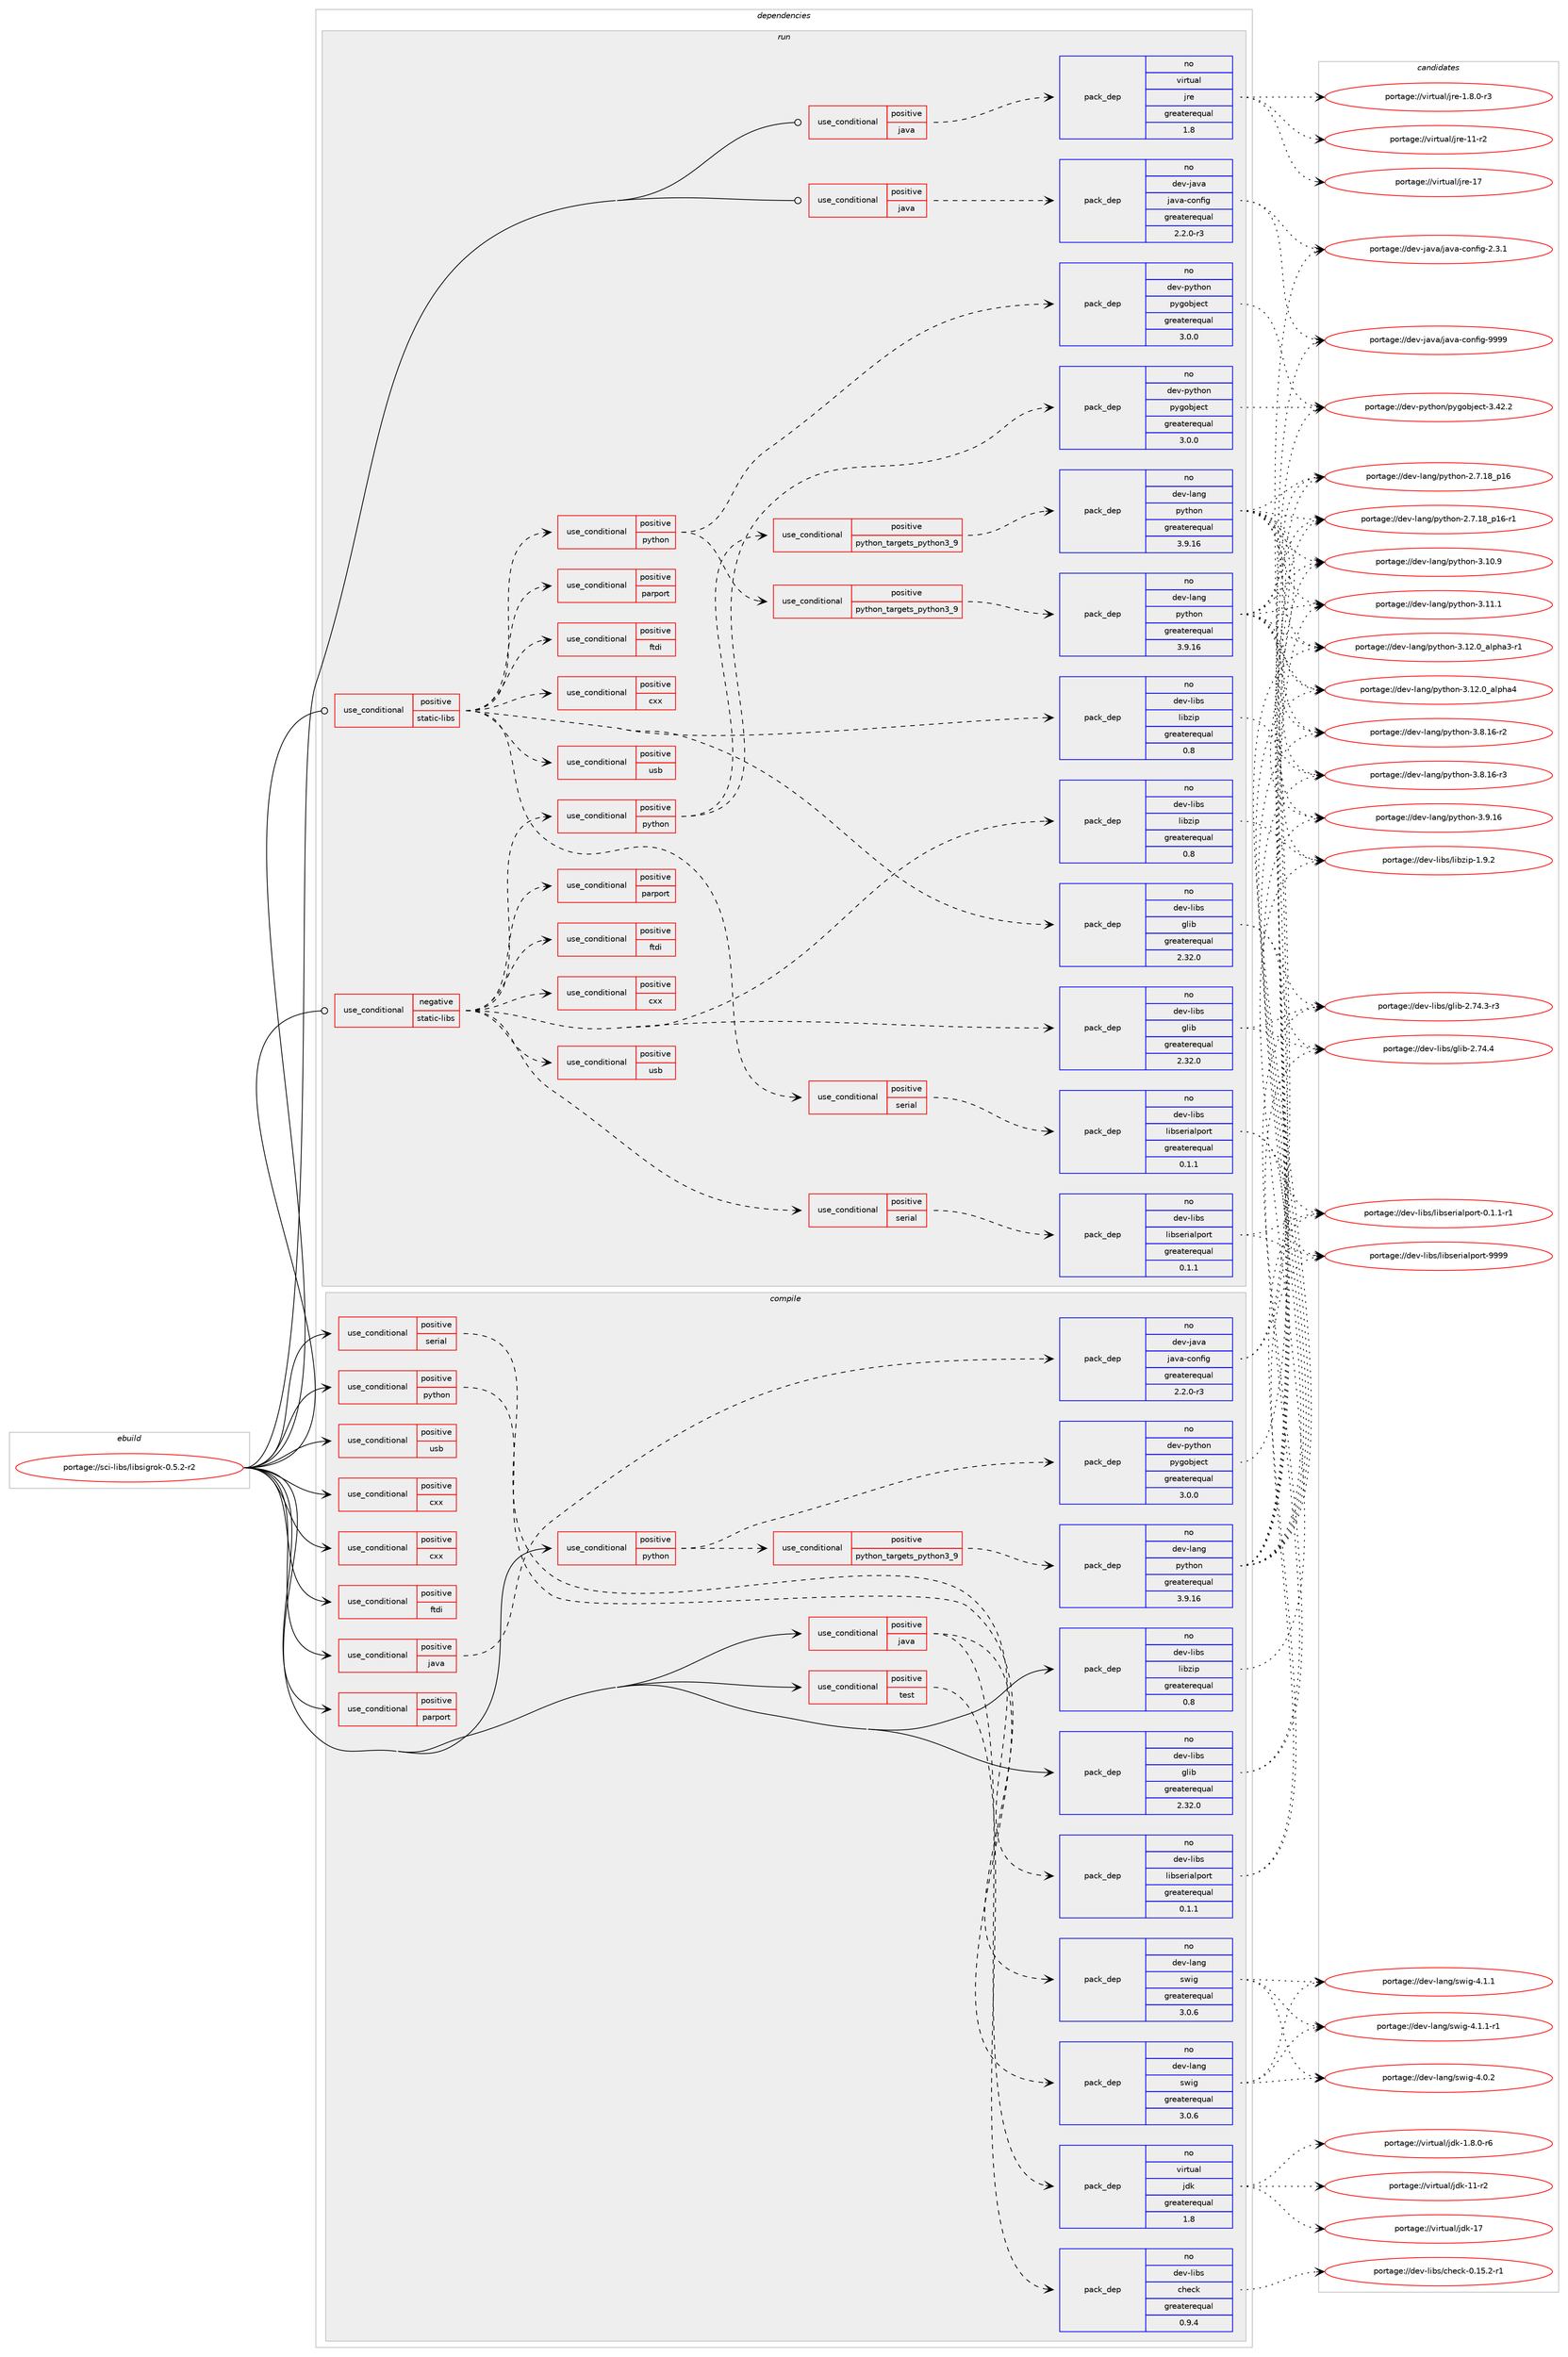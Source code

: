 digraph prolog {

# *************
# Graph options
# *************

newrank=true;
concentrate=true;
compound=true;
graph [rankdir=LR,fontname=Helvetica,fontsize=10,ranksep=1.5];#, ranksep=2.5, nodesep=0.2];
edge  [arrowhead=vee];
node  [fontname=Helvetica,fontsize=10];

# **********
# The ebuild
# **********

subgraph cluster_leftcol {
color=gray;
rank=same;
label=<<i>ebuild</i>>;
id [label="portage://sci-libs/libsigrok-0.5.2-r2", color=red, width=4, href="../sci-libs/libsigrok-0.5.2-r2.svg"];
}

# ****************
# The dependencies
# ****************

subgraph cluster_midcol {
color=gray;
label=<<i>dependencies</i>>;
subgraph cluster_compile {
fillcolor="#eeeeee";
style=filled;
label=<<i>compile</i>>;
subgraph cond2432 {
dependency3761 [label=<<TABLE BORDER="0" CELLBORDER="1" CELLSPACING="0" CELLPADDING="4"><TR><TD ROWSPAN="3" CELLPADDING="10">use_conditional</TD></TR><TR><TD>positive</TD></TR><TR><TD>cxx</TD></TR></TABLE>>, shape=none, color=red];
# *** BEGIN UNKNOWN DEPENDENCY TYPE (TODO) ***
# dependency3761 -> package_dependency(portage://sci-libs/libsigrok-0.5.2-r2,install,no,app-doc,doxygen,none,[,,],[],[])
# *** END UNKNOWN DEPENDENCY TYPE (TODO) ***

}
id:e -> dependency3761:w [weight=20,style="solid",arrowhead="vee"];
subgraph cond2433 {
dependency3762 [label=<<TABLE BORDER="0" CELLBORDER="1" CELLSPACING="0" CELLPADDING="4"><TR><TD ROWSPAN="3" CELLPADDING="10">use_conditional</TD></TR><TR><TD>positive</TD></TR><TR><TD>cxx</TD></TR></TABLE>>, shape=none, color=red];
# *** BEGIN UNKNOWN DEPENDENCY TYPE (TODO) ***
# dependency3762 -> package_dependency(portage://sci-libs/libsigrok-0.5.2-r2,install,no,dev-cpp,glibmm,none,[,,],[slot(2)],[])
# *** END UNKNOWN DEPENDENCY TYPE (TODO) ***

}
id:e -> dependency3762:w [weight=20,style="solid",arrowhead="vee"];
subgraph cond2434 {
dependency3763 [label=<<TABLE BORDER="0" CELLBORDER="1" CELLSPACING="0" CELLPADDING="4"><TR><TD ROWSPAN="3" CELLPADDING="10">use_conditional</TD></TR><TR><TD>positive</TD></TR><TR><TD>ftdi</TD></TR></TABLE>>, shape=none, color=red];
# *** BEGIN UNKNOWN DEPENDENCY TYPE (TODO) ***
# dependency3763 -> package_dependency(portage://sci-libs/libsigrok-0.5.2-r2,install,no,dev-embedded,libftdi,none,[,,],[slot(1)],[])
# *** END UNKNOWN DEPENDENCY TYPE (TODO) ***

}
id:e -> dependency3763:w [weight=20,style="solid",arrowhead="vee"];
subgraph cond2435 {
dependency3764 [label=<<TABLE BORDER="0" CELLBORDER="1" CELLSPACING="0" CELLPADDING="4"><TR><TD ROWSPAN="3" CELLPADDING="10">use_conditional</TD></TR><TR><TD>positive</TD></TR><TR><TD>java</TD></TR></TABLE>>, shape=none, color=red];
subgraph pack1277 {
dependency3765 [label=<<TABLE BORDER="0" CELLBORDER="1" CELLSPACING="0" CELLPADDING="4" WIDTH="220"><TR><TD ROWSPAN="6" CELLPADDING="30">pack_dep</TD></TR><TR><TD WIDTH="110">no</TD></TR><TR><TD>dev-java</TD></TR><TR><TD>java-config</TD></TR><TR><TD>greaterequal</TD></TR><TR><TD>2.2.0-r3</TD></TR></TABLE>>, shape=none, color=blue];
}
dependency3764:e -> dependency3765:w [weight=20,style="dashed",arrowhead="vee"];
}
id:e -> dependency3764:w [weight=20,style="solid",arrowhead="vee"];
subgraph cond2436 {
dependency3766 [label=<<TABLE BORDER="0" CELLBORDER="1" CELLSPACING="0" CELLPADDING="4"><TR><TD ROWSPAN="3" CELLPADDING="10">use_conditional</TD></TR><TR><TD>positive</TD></TR><TR><TD>java</TD></TR></TABLE>>, shape=none, color=red];
subgraph pack1278 {
dependency3767 [label=<<TABLE BORDER="0" CELLBORDER="1" CELLSPACING="0" CELLPADDING="4" WIDTH="220"><TR><TD ROWSPAN="6" CELLPADDING="30">pack_dep</TD></TR><TR><TD WIDTH="110">no</TD></TR><TR><TD>dev-lang</TD></TR><TR><TD>swig</TD></TR><TR><TD>greaterequal</TD></TR><TR><TD>3.0.6</TD></TR></TABLE>>, shape=none, color=blue];
}
dependency3766:e -> dependency3767:w [weight=20,style="dashed",arrowhead="vee"];
subgraph pack1279 {
dependency3768 [label=<<TABLE BORDER="0" CELLBORDER="1" CELLSPACING="0" CELLPADDING="4" WIDTH="220"><TR><TD ROWSPAN="6" CELLPADDING="30">pack_dep</TD></TR><TR><TD WIDTH="110">no</TD></TR><TR><TD>virtual</TD></TR><TR><TD>jdk</TD></TR><TR><TD>greaterequal</TD></TR><TR><TD>1.8</TD></TR></TABLE>>, shape=none, color=blue];
}
dependency3766:e -> dependency3768:w [weight=20,style="dashed",arrowhead="vee"];
}
id:e -> dependency3766:w [weight=20,style="solid",arrowhead="vee"];
subgraph cond2437 {
dependency3769 [label=<<TABLE BORDER="0" CELLBORDER="1" CELLSPACING="0" CELLPADDING="4"><TR><TD ROWSPAN="3" CELLPADDING="10">use_conditional</TD></TR><TR><TD>positive</TD></TR><TR><TD>parport</TD></TR></TABLE>>, shape=none, color=red];
# *** BEGIN UNKNOWN DEPENDENCY TYPE (TODO) ***
# dependency3769 -> package_dependency(portage://sci-libs/libsigrok-0.5.2-r2,install,no,sys-libs,libieee1284,none,[,,],[],[])
# *** END UNKNOWN DEPENDENCY TYPE (TODO) ***

}
id:e -> dependency3769:w [weight=20,style="solid",arrowhead="vee"];
subgraph cond2438 {
dependency3770 [label=<<TABLE BORDER="0" CELLBORDER="1" CELLSPACING="0" CELLPADDING="4"><TR><TD ROWSPAN="3" CELLPADDING="10">use_conditional</TD></TR><TR><TD>positive</TD></TR><TR><TD>python</TD></TR></TABLE>>, shape=none, color=red];
subgraph cond2439 {
dependency3771 [label=<<TABLE BORDER="0" CELLBORDER="1" CELLSPACING="0" CELLPADDING="4"><TR><TD ROWSPAN="3" CELLPADDING="10">use_conditional</TD></TR><TR><TD>positive</TD></TR><TR><TD>python_targets_python3_9</TD></TR></TABLE>>, shape=none, color=red];
subgraph pack1280 {
dependency3772 [label=<<TABLE BORDER="0" CELLBORDER="1" CELLSPACING="0" CELLPADDING="4" WIDTH="220"><TR><TD ROWSPAN="6" CELLPADDING="30">pack_dep</TD></TR><TR><TD WIDTH="110">no</TD></TR><TR><TD>dev-lang</TD></TR><TR><TD>python</TD></TR><TR><TD>greaterequal</TD></TR><TR><TD>3.9.16</TD></TR></TABLE>>, shape=none, color=blue];
}
dependency3771:e -> dependency3772:w [weight=20,style="dashed",arrowhead="vee"];
}
dependency3770:e -> dependency3771:w [weight=20,style="dashed",arrowhead="vee"];
subgraph pack1281 {
dependency3773 [label=<<TABLE BORDER="0" CELLBORDER="1" CELLSPACING="0" CELLPADDING="4" WIDTH="220"><TR><TD ROWSPAN="6" CELLPADDING="30">pack_dep</TD></TR><TR><TD WIDTH="110">no</TD></TR><TR><TD>dev-python</TD></TR><TR><TD>pygobject</TD></TR><TR><TD>greaterequal</TD></TR><TR><TD>3.0.0</TD></TR></TABLE>>, shape=none, color=blue];
}
dependency3770:e -> dependency3773:w [weight=20,style="dashed",arrowhead="vee"];
}
id:e -> dependency3770:w [weight=20,style="solid",arrowhead="vee"];
subgraph cond2440 {
dependency3774 [label=<<TABLE BORDER="0" CELLBORDER="1" CELLSPACING="0" CELLPADDING="4"><TR><TD ROWSPAN="3" CELLPADDING="10">use_conditional</TD></TR><TR><TD>positive</TD></TR><TR><TD>python</TD></TR></TABLE>>, shape=none, color=red];
subgraph pack1282 {
dependency3775 [label=<<TABLE BORDER="0" CELLBORDER="1" CELLSPACING="0" CELLPADDING="4" WIDTH="220"><TR><TD ROWSPAN="6" CELLPADDING="30">pack_dep</TD></TR><TR><TD WIDTH="110">no</TD></TR><TR><TD>dev-lang</TD></TR><TR><TD>swig</TD></TR><TR><TD>greaterequal</TD></TR><TR><TD>3.0.6</TD></TR></TABLE>>, shape=none, color=blue];
}
dependency3774:e -> dependency3775:w [weight=20,style="dashed",arrowhead="vee"];
# *** BEGIN UNKNOWN DEPENDENCY TYPE (TODO) ***
# dependency3774 -> package_dependency(portage://sci-libs/libsigrok-0.5.2-r2,install,no,dev-python,numpy,none,[,,],[],[use(optenable(python_targets_python3_9),negative)])
# *** END UNKNOWN DEPENDENCY TYPE (TODO) ***

# *** BEGIN UNKNOWN DEPENDENCY TYPE (TODO) ***
# dependency3774 -> package_dependency(portage://sci-libs/libsigrok-0.5.2-r2,install,no,dev-python,setuptools,none,[,,],[],[use(optenable(python_targets_python3_9),negative)])
# *** END UNKNOWN DEPENDENCY TYPE (TODO) ***

}
id:e -> dependency3774:w [weight=20,style="solid",arrowhead="vee"];
subgraph cond2441 {
dependency3776 [label=<<TABLE BORDER="0" CELLBORDER="1" CELLSPACING="0" CELLPADDING="4"><TR><TD ROWSPAN="3" CELLPADDING="10">use_conditional</TD></TR><TR><TD>positive</TD></TR><TR><TD>serial</TD></TR></TABLE>>, shape=none, color=red];
subgraph pack1283 {
dependency3777 [label=<<TABLE BORDER="0" CELLBORDER="1" CELLSPACING="0" CELLPADDING="4" WIDTH="220"><TR><TD ROWSPAN="6" CELLPADDING="30">pack_dep</TD></TR><TR><TD WIDTH="110">no</TD></TR><TR><TD>dev-libs</TD></TR><TR><TD>libserialport</TD></TR><TR><TD>greaterequal</TD></TR><TR><TD>0.1.1</TD></TR></TABLE>>, shape=none, color=blue];
}
dependency3776:e -> dependency3777:w [weight=20,style="dashed",arrowhead="vee"];
}
id:e -> dependency3776:w [weight=20,style="solid",arrowhead="vee"];
subgraph cond2442 {
dependency3778 [label=<<TABLE BORDER="0" CELLBORDER="1" CELLSPACING="0" CELLPADDING="4"><TR><TD ROWSPAN="3" CELLPADDING="10">use_conditional</TD></TR><TR><TD>positive</TD></TR><TR><TD>test</TD></TR></TABLE>>, shape=none, color=red];
subgraph pack1284 {
dependency3779 [label=<<TABLE BORDER="0" CELLBORDER="1" CELLSPACING="0" CELLPADDING="4" WIDTH="220"><TR><TD ROWSPAN="6" CELLPADDING="30">pack_dep</TD></TR><TR><TD WIDTH="110">no</TD></TR><TR><TD>dev-libs</TD></TR><TR><TD>check</TD></TR><TR><TD>greaterequal</TD></TR><TR><TD>0.9.4</TD></TR></TABLE>>, shape=none, color=blue];
}
dependency3778:e -> dependency3779:w [weight=20,style="dashed",arrowhead="vee"];
}
id:e -> dependency3778:w [weight=20,style="solid",arrowhead="vee"];
subgraph cond2443 {
dependency3780 [label=<<TABLE BORDER="0" CELLBORDER="1" CELLSPACING="0" CELLPADDING="4"><TR><TD ROWSPAN="3" CELLPADDING="10">use_conditional</TD></TR><TR><TD>positive</TD></TR><TR><TD>usb</TD></TR></TABLE>>, shape=none, color=red];
# *** BEGIN UNKNOWN DEPENDENCY TYPE (TODO) ***
# dependency3780 -> package_dependency(portage://sci-libs/libsigrok-0.5.2-r2,install,no,virtual,libusb,none,[,,],[slot(1)],[])
# *** END UNKNOWN DEPENDENCY TYPE (TODO) ***

}
id:e -> dependency3780:w [weight=20,style="solid",arrowhead="vee"];
subgraph pack1285 {
dependency3781 [label=<<TABLE BORDER="0" CELLBORDER="1" CELLSPACING="0" CELLPADDING="4" WIDTH="220"><TR><TD ROWSPAN="6" CELLPADDING="30">pack_dep</TD></TR><TR><TD WIDTH="110">no</TD></TR><TR><TD>dev-libs</TD></TR><TR><TD>glib</TD></TR><TR><TD>greaterequal</TD></TR><TR><TD>2.32.0</TD></TR></TABLE>>, shape=none, color=blue];
}
id:e -> dependency3781:w [weight=20,style="solid",arrowhead="vee"];
subgraph pack1286 {
dependency3782 [label=<<TABLE BORDER="0" CELLBORDER="1" CELLSPACING="0" CELLPADDING="4" WIDTH="220"><TR><TD ROWSPAN="6" CELLPADDING="30">pack_dep</TD></TR><TR><TD WIDTH="110">no</TD></TR><TR><TD>dev-libs</TD></TR><TR><TD>libzip</TD></TR><TR><TD>greaterequal</TD></TR><TR><TD>0.8</TD></TR></TABLE>>, shape=none, color=blue];
}
id:e -> dependency3782:w [weight=20,style="solid",arrowhead="vee"];
# *** BEGIN UNKNOWN DEPENDENCY TYPE (TODO) ***
# id -> package_dependency(portage://sci-libs/libsigrok-0.5.2-r2,install,no,virtual,pkgconfig,none,[,,],[],[])
# *** END UNKNOWN DEPENDENCY TYPE (TODO) ***

}
subgraph cluster_compileandrun {
fillcolor="#eeeeee";
style=filled;
label=<<i>compile and run</i>>;
}
subgraph cluster_run {
fillcolor="#eeeeee";
style=filled;
label=<<i>run</i>>;
subgraph cond2444 {
dependency3783 [label=<<TABLE BORDER="0" CELLBORDER="1" CELLSPACING="0" CELLPADDING="4"><TR><TD ROWSPAN="3" CELLPADDING="10">use_conditional</TD></TR><TR><TD>negative</TD></TR><TR><TD>static-libs</TD></TR></TABLE>>, shape=none, color=red];
subgraph pack1287 {
dependency3784 [label=<<TABLE BORDER="0" CELLBORDER="1" CELLSPACING="0" CELLPADDING="4" WIDTH="220"><TR><TD ROWSPAN="6" CELLPADDING="30">pack_dep</TD></TR><TR><TD WIDTH="110">no</TD></TR><TR><TD>dev-libs</TD></TR><TR><TD>glib</TD></TR><TR><TD>greaterequal</TD></TR><TR><TD>2.32.0</TD></TR></TABLE>>, shape=none, color=blue];
}
dependency3783:e -> dependency3784:w [weight=20,style="dashed",arrowhead="vee"];
subgraph pack1288 {
dependency3785 [label=<<TABLE BORDER="0" CELLBORDER="1" CELLSPACING="0" CELLPADDING="4" WIDTH="220"><TR><TD ROWSPAN="6" CELLPADDING="30">pack_dep</TD></TR><TR><TD WIDTH="110">no</TD></TR><TR><TD>dev-libs</TD></TR><TR><TD>libzip</TD></TR><TR><TD>greaterequal</TD></TR><TR><TD>0.8</TD></TR></TABLE>>, shape=none, color=blue];
}
dependency3783:e -> dependency3785:w [weight=20,style="dashed",arrowhead="vee"];
subgraph cond2445 {
dependency3786 [label=<<TABLE BORDER="0" CELLBORDER="1" CELLSPACING="0" CELLPADDING="4"><TR><TD ROWSPAN="3" CELLPADDING="10">use_conditional</TD></TR><TR><TD>positive</TD></TR><TR><TD>cxx</TD></TR></TABLE>>, shape=none, color=red];
# *** BEGIN UNKNOWN DEPENDENCY TYPE (TODO) ***
# dependency3786 -> package_dependency(portage://sci-libs/libsigrok-0.5.2-r2,run,no,dev-cpp,glibmm,none,[,,],[slot(2)],[])
# *** END UNKNOWN DEPENDENCY TYPE (TODO) ***

}
dependency3783:e -> dependency3786:w [weight=20,style="dashed",arrowhead="vee"];
subgraph cond2446 {
dependency3787 [label=<<TABLE BORDER="0" CELLBORDER="1" CELLSPACING="0" CELLPADDING="4"><TR><TD ROWSPAN="3" CELLPADDING="10">use_conditional</TD></TR><TR><TD>positive</TD></TR><TR><TD>ftdi</TD></TR></TABLE>>, shape=none, color=red];
# *** BEGIN UNKNOWN DEPENDENCY TYPE (TODO) ***
# dependency3787 -> package_dependency(portage://sci-libs/libsigrok-0.5.2-r2,run,no,dev-embedded,libftdi,none,[,,],[slot(1)],[])
# *** END UNKNOWN DEPENDENCY TYPE (TODO) ***

}
dependency3783:e -> dependency3787:w [weight=20,style="dashed",arrowhead="vee"];
subgraph cond2447 {
dependency3788 [label=<<TABLE BORDER="0" CELLBORDER="1" CELLSPACING="0" CELLPADDING="4"><TR><TD ROWSPAN="3" CELLPADDING="10">use_conditional</TD></TR><TR><TD>positive</TD></TR><TR><TD>parport</TD></TR></TABLE>>, shape=none, color=red];
# *** BEGIN UNKNOWN DEPENDENCY TYPE (TODO) ***
# dependency3788 -> package_dependency(portage://sci-libs/libsigrok-0.5.2-r2,run,no,sys-libs,libieee1284,none,[,,],[],[])
# *** END UNKNOWN DEPENDENCY TYPE (TODO) ***

}
dependency3783:e -> dependency3788:w [weight=20,style="dashed",arrowhead="vee"];
subgraph cond2448 {
dependency3789 [label=<<TABLE BORDER="0" CELLBORDER="1" CELLSPACING="0" CELLPADDING="4"><TR><TD ROWSPAN="3" CELLPADDING="10">use_conditional</TD></TR><TR><TD>positive</TD></TR><TR><TD>python</TD></TR></TABLE>>, shape=none, color=red];
subgraph cond2449 {
dependency3790 [label=<<TABLE BORDER="0" CELLBORDER="1" CELLSPACING="0" CELLPADDING="4"><TR><TD ROWSPAN="3" CELLPADDING="10">use_conditional</TD></TR><TR><TD>positive</TD></TR><TR><TD>python_targets_python3_9</TD></TR></TABLE>>, shape=none, color=red];
subgraph pack1289 {
dependency3791 [label=<<TABLE BORDER="0" CELLBORDER="1" CELLSPACING="0" CELLPADDING="4" WIDTH="220"><TR><TD ROWSPAN="6" CELLPADDING="30">pack_dep</TD></TR><TR><TD WIDTH="110">no</TD></TR><TR><TD>dev-lang</TD></TR><TR><TD>python</TD></TR><TR><TD>greaterequal</TD></TR><TR><TD>3.9.16</TD></TR></TABLE>>, shape=none, color=blue];
}
dependency3790:e -> dependency3791:w [weight=20,style="dashed",arrowhead="vee"];
}
dependency3789:e -> dependency3790:w [weight=20,style="dashed",arrowhead="vee"];
subgraph pack1290 {
dependency3792 [label=<<TABLE BORDER="0" CELLBORDER="1" CELLSPACING="0" CELLPADDING="4" WIDTH="220"><TR><TD ROWSPAN="6" CELLPADDING="30">pack_dep</TD></TR><TR><TD WIDTH="110">no</TD></TR><TR><TD>dev-python</TD></TR><TR><TD>pygobject</TD></TR><TR><TD>greaterequal</TD></TR><TR><TD>3.0.0</TD></TR></TABLE>>, shape=none, color=blue];
}
dependency3789:e -> dependency3792:w [weight=20,style="dashed",arrowhead="vee"];
}
dependency3783:e -> dependency3789:w [weight=20,style="dashed",arrowhead="vee"];
subgraph cond2450 {
dependency3793 [label=<<TABLE BORDER="0" CELLBORDER="1" CELLSPACING="0" CELLPADDING="4"><TR><TD ROWSPAN="3" CELLPADDING="10">use_conditional</TD></TR><TR><TD>positive</TD></TR><TR><TD>serial</TD></TR></TABLE>>, shape=none, color=red];
subgraph pack1291 {
dependency3794 [label=<<TABLE BORDER="0" CELLBORDER="1" CELLSPACING="0" CELLPADDING="4" WIDTH="220"><TR><TD ROWSPAN="6" CELLPADDING="30">pack_dep</TD></TR><TR><TD WIDTH="110">no</TD></TR><TR><TD>dev-libs</TD></TR><TR><TD>libserialport</TD></TR><TR><TD>greaterequal</TD></TR><TR><TD>0.1.1</TD></TR></TABLE>>, shape=none, color=blue];
}
dependency3793:e -> dependency3794:w [weight=20,style="dashed",arrowhead="vee"];
}
dependency3783:e -> dependency3793:w [weight=20,style="dashed",arrowhead="vee"];
subgraph cond2451 {
dependency3795 [label=<<TABLE BORDER="0" CELLBORDER="1" CELLSPACING="0" CELLPADDING="4"><TR><TD ROWSPAN="3" CELLPADDING="10">use_conditional</TD></TR><TR><TD>positive</TD></TR><TR><TD>usb</TD></TR></TABLE>>, shape=none, color=red];
# *** BEGIN UNKNOWN DEPENDENCY TYPE (TODO) ***
# dependency3795 -> package_dependency(portage://sci-libs/libsigrok-0.5.2-r2,run,no,virtual,libusb,none,[,,],[slot(1)],[])
# *** END UNKNOWN DEPENDENCY TYPE (TODO) ***

}
dependency3783:e -> dependency3795:w [weight=20,style="dashed",arrowhead="vee"];
}
id:e -> dependency3783:w [weight=20,style="solid",arrowhead="odot"];
subgraph cond2452 {
dependency3796 [label=<<TABLE BORDER="0" CELLBORDER="1" CELLSPACING="0" CELLPADDING="4"><TR><TD ROWSPAN="3" CELLPADDING="10">use_conditional</TD></TR><TR><TD>positive</TD></TR><TR><TD>java</TD></TR></TABLE>>, shape=none, color=red];
subgraph pack1292 {
dependency3797 [label=<<TABLE BORDER="0" CELLBORDER="1" CELLSPACING="0" CELLPADDING="4" WIDTH="220"><TR><TD ROWSPAN="6" CELLPADDING="30">pack_dep</TD></TR><TR><TD WIDTH="110">no</TD></TR><TR><TD>dev-java</TD></TR><TR><TD>java-config</TD></TR><TR><TD>greaterequal</TD></TR><TR><TD>2.2.0-r3</TD></TR></TABLE>>, shape=none, color=blue];
}
dependency3796:e -> dependency3797:w [weight=20,style="dashed",arrowhead="vee"];
}
id:e -> dependency3796:w [weight=20,style="solid",arrowhead="odot"];
subgraph cond2453 {
dependency3798 [label=<<TABLE BORDER="0" CELLBORDER="1" CELLSPACING="0" CELLPADDING="4"><TR><TD ROWSPAN="3" CELLPADDING="10">use_conditional</TD></TR><TR><TD>positive</TD></TR><TR><TD>java</TD></TR></TABLE>>, shape=none, color=red];
subgraph pack1293 {
dependency3799 [label=<<TABLE BORDER="0" CELLBORDER="1" CELLSPACING="0" CELLPADDING="4" WIDTH="220"><TR><TD ROWSPAN="6" CELLPADDING="30">pack_dep</TD></TR><TR><TD WIDTH="110">no</TD></TR><TR><TD>virtual</TD></TR><TR><TD>jre</TD></TR><TR><TD>greaterequal</TD></TR><TR><TD>1.8</TD></TR></TABLE>>, shape=none, color=blue];
}
dependency3798:e -> dependency3799:w [weight=20,style="dashed",arrowhead="vee"];
}
id:e -> dependency3798:w [weight=20,style="solid",arrowhead="odot"];
subgraph cond2454 {
dependency3800 [label=<<TABLE BORDER="0" CELLBORDER="1" CELLSPACING="0" CELLPADDING="4"><TR><TD ROWSPAN="3" CELLPADDING="10">use_conditional</TD></TR><TR><TD>positive</TD></TR><TR><TD>static-libs</TD></TR></TABLE>>, shape=none, color=red];
subgraph pack1294 {
dependency3801 [label=<<TABLE BORDER="0" CELLBORDER="1" CELLSPACING="0" CELLPADDING="4" WIDTH="220"><TR><TD ROWSPAN="6" CELLPADDING="30">pack_dep</TD></TR><TR><TD WIDTH="110">no</TD></TR><TR><TD>dev-libs</TD></TR><TR><TD>glib</TD></TR><TR><TD>greaterequal</TD></TR><TR><TD>2.32.0</TD></TR></TABLE>>, shape=none, color=blue];
}
dependency3800:e -> dependency3801:w [weight=20,style="dashed",arrowhead="vee"];
subgraph pack1295 {
dependency3802 [label=<<TABLE BORDER="0" CELLBORDER="1" CELLSPACING="0" CELLPADDING="4" WIDTH="220"><TR><TD ROWSPAN="6" CELLPADDING="30">pack_dep</TD></TR><TR><TD WIDTH="110">no</TD></TR><TR><TD>dev-libs</TD></TR><TR><TD>libzip</TD></TR><TR><TD>greaterequal</TD></TR><TR><TD>0.8</TD></TR></TABLE>>, shape=none, color=blue];
}
dependency3800:e -> dependency3802:w [weight=20,style="dashed",arrowhead="vee"];
subgraph cond2455 {
dependency3803 [label=<<TABLE BORDER="0" CELLBORDER="1" CELLSPACING="0" CELLPADDING="4"><TR><TD ROWSPAN="3" CELLPADDING="10">use_conditional</TD></TR><TR><TD>positive</TD></TR><TR><TD>cxx</TD></TR></TABLE>>, shape=none, color=red];
# *** BEGIN UNKNOWN DEPENDENCY TYPE (TODO) ***
# dependency3803 -> package_dependency(portage://sci-libs/libsigrok-0.5.2-r2,run,no,dev-cpp,glibmm,none,[,,],[slot(2)],[use(enable(static-libs),positive)])
# *** END UNKNOWN DEPENDENCY TYPE (TODO) ***

}
dependency3800:e -> dependency3803:w [weight=20,style="dashed",arrowhead="vee"];
subgraph cond2456 {
dependency3804 [label=<<TABLE BORDER="0" CELLBORDER="1" CELLSPACING="0" CELLPADDING="4"><TR><TD ROWSPAN="3" CELLPADDING="10">use_conditional</TD></TR><TR><TD>positive</TD></TR><TR><TD>ftdi</TD></TR></TABLE>>, shape=none, color=red];
# *** BEGIN UNKNOWN DEPENDENCY TYPE (TODO) ***
# dependency3804 -> package_dependency(portage://sci-libs/libsigrok-0.5.2-r2,run,no,dev-embedded,libftdi,none,[,,],[slot(1)],[use(enable(static-libs),positive)])
# *** END UNKNOWN DEPENDENCY TYPE (TODO) ***

}
dependency3800:e -> dependency3804:w [weight=20,style="dashed",arrowhead="vee"];
subgraph cond2457 {
dependency3805 [label=<<TABLE BORDER="0" CELLBORDER="1" CELLSPACING="0" CELLPADDING="4"><TR><TD ROWSPAN="3" CELLPADDING="10">use_conditional</TD></TR><TR><TD>positive</TD></TR><TR><TD>parport</TD></TR></TABLE>>, shape=none, color=red];
# *** BEGIN UNKNOWN DEPENDENCY TYPE (TODO) ***
# dependency3805 -> package_dependency(portage://sci-libs/libsigrok-0.5.2-r2,run,no,sys-libs,libieee1284,none,[,,],[],[use(enable(static-libs),positive)])
# *** END UNKNOWN DEPENDENCY TYPE (TODO) ***

}
dependency3800:e -> dependency3805:w [weight=20,style="dashed",arrowhead="vee"];
subgraph cond2458 {
dependency3806 [label=<<TABLE BORDER="0" CELLBORDER="1" CELLSPACING="0" CELLPADDING="4"><TR><TD ROWSPAN="3" CELLPADDING="10">use_conditional</TD></TR><TR><TD>positive</TD></TR><TR><TD>python</TD></TR></TABLE>>, shape=none, color=red];
subgraph cond2459 {
dependency3807 [label=<<TABLE BORDER="0" CELLBORDER="1" CELLSPACING="0" CELLPADDING="4"><TR><TD ROWSPAN="3" CELLPADDING="10">use_conditional</TD></TR><TR><TD>positive</TD></TR><TR><TD>python_targets_python3_9</TD></TR></TABLE>>, shape=none, color=red];
subgraph pack1296 {
dependency3808 [label=<<TABLE BORDER="0" CELLBORDER="1" CELLSPACING="0" CELLPADDING="4" WIDTH="220"><TR><TD ROWSPAN="6" CELLPADDING="30">pack_dep</TD></TR><TR><TD WIDTH="110">no</TD></TR><TR><TD>dev-lang</TD></TR><TR><TD>python</TD></TR><TR><TD>greaterequal</TD></TR><TR><TD>3.9.16</TD></TR></TABLE>>, shape=none, color=blue];
}
dependency3807:e -> dependency3808:w [weight=20,style="dashed",arrowhead="vee"];
}
dependency3806:e -> dependency3807:w [weight=20,style="dashed",arrowhead="vee"];
subgraph pack1297 {
dependency3809 [label=<<TABLE BORDER="0" CELLBORDER="1" CELLSPACING="0" CELLPADDING="4" WIDTH="220"><TR><TD ROWSPAN="6" CELLPADDING="30">pack_dep</TD></TR><TR><TD WIDTH="110">no</TD></TR><TR><TD>dev-python</TD></TR><TR><TD>pygobject</TD></TR><TR><TD>greaterequal</TD></TR><TR><TD>3.0.0</TD></TR></TABLE>>, shape=none, color=blue];
}
dependency3806:e -> dependency3809:w [weight=20,style="dashed",arrowhead="vee"];
}
dependency3800:e -> dependency3806:w [weight=20,style="dashed",arrowhead="vee"];
subgraph cond2460 {
dependency3810 [label=<<TABLE BORDER="0" CELLBORDER="1" CELLSPACING="0" CELLPADDING="4"><TR><TD ROWSPAN="3" CELLPADDING="10">use_conditional</TD></TR><TR><TD>positive</TD></TR><TR><TD>serial</TD></TR></TABLE>>, shape=none, color=red];
subgraph pack1298 {
dependency3811 [label=<<TABLE BORDER="0" CELLBORDER="1" CELLSPACING="0" CELLPADDING="4" WIDTH="220"><TR><TD ROWSPAN="6" CELLPADDING="30">pack_dep</TD></TR><TR><TD WIDTH="110">no</TD></TR><TR><TD>dev-libs</TD></TR><TR><TD>libserialport</TD></TR><TR><TD>greaterequal</TD></TR><TR><TD>0.1.1</TD></TR></TABLE>>, shape=none, color=blue];
}
dependency3810:e -> dependency3811:w [weight=20,style="dashed",arrowhead="vee"];
}
dependency3800:e -> dependency3810:w [weight=20,style="dashed",arrowhead="vee"];
subgraph cond2461 {
dependency3812 [label=<<TABLE BORDER="0" CELLBORDER="1" CELLSPACING="0" CELLPADDING="4"><TR><TD ROWSPAN="3" CELLPADDING="10">use_conditional</TD></TR><TR><TD>positive</TD></TR><TR><TD>usb</TD></TR></TABLE>>, shape=none, color=red];
# *** BEGIN UNKNOWN DEPENDENCY TYPE (TODO) ***
# dependency3812 -> package_dependency(portage://sci-libs/libsigrok-0.5.2-r2,run,no,virtual,libusb,none,[,,],[slot(1)],[use(enable(static-libs),positive)])
# *** END UNKNOWN DEPENDENCY TYPE (TODO) ***

}
dependency3800:e -> dependency3812:w [weight=20,style="dashed",arrowhead="vee"];
}
id:e -> dependency3800:w [weight=20,style="solid",arrowhead="odot"];
}
}

# **************
# The candidates
# **************

subgraph cluster_choices {
rank=same;
color=gray;
label=<<i>candidates</i>>;

subgraph choice1277 {
color=black;
nodesep=1;
choice1001011184510697118974710697118974599111110102105103455046514649 [label="portage://dev-java/java-config-2.3.1", color=red, width=4,href="../dev-java/java-config-2.3.1.svg"];
choice10010111845106971189747106971189745991111101021051034557575757 [label="portage://dev-java/java-config-9999", color=red, width=4,href="../dev-java/java-config-9999.svg"];
dependency3765:e -> choice1001011184510697118974710697118974599111110102105103455046514649:w [style=dotted,weight="100"];
dependency3765:e -> choice10010111845106971189747106971189745991111101021051034557575757:w [style=dotted,weight="100"];
}
subgraph choice1278 {
color=black;
nodesep=1;
choice100101118451089711010347115119105103455246484650 [label="portage://dev-lang/swig-4.0.2", color=red, width=4,href="../dev-lang/swig-4.0.2.svg"];
choice100101118451089711010347115119105103455246494649 [label="portage://dev-lang/swig-4.1.1", color=red, width=4,href="../dev-lang/swig-4.1.1.svg"];
choice1001011184510897110103471151191051034552464946494511449 [label="portage://dev-lang/swig-4.1.1-r1", color=red, width=4,href="../dev-lang/swig-4.1.1-r1.svg"];
dependency3767:e -> choice100101118451089711010347115119105103455246484650:w [style=dotted,weight="100"];
dependency3767:e -> choice100101118451089711010347115119105103455246494649:w [style=dotted,weight="100"];
dependency3767:e -> choice1001011184510897110103471151191051034552464946494511449:w [style=dotted,weight="100"];
}
subgraph choice1279 {
color=black;
nodesep=1;
choice11810511411611797108471061001074549465646484511454 [label="portage://virtual/jdk-1.8.0-r6", color=red, width=4,href="../virtual/jdk-1.8.0-r6.svg"];
choice11810511411611797108471061001074549494511450 [label="portage://virtual/jdk-11-r2", color=red, width=4,href="../virtual/jdk-11-r2.svg"];
choice1181051141161179710847106100107454955 [label="portage://virtual/jdk-17", color=red, width=4,href="../virtual/jdk-17.svg"];
dependency3768:e -> choice11810511411611797108471061001074549465646484511454:w [style=dotted,weight="100"];
dependency3768:e -> choice11810511411611797108471061001074549494511450:w [style=dotted,weight="100"];
dependency3768:e -> choice1181051141161179710847106100107454955:w [style=dotted,weight="100"];
}
subgraph choice1280 {
color=black;
nodesep=1;
choice10010111845108971101034711212111610411111045504655464956951124954 [label="portage://dev-lang/python-2.7.18_p16", color=red, width=4,href="../dev-lang/python-2.7.18_p16.svg"];
choice100101118451089711010347112121116104111110455046554649569511249544511449 [label="portage://dev-lang/python-2.7.18_p16-r1", color=red, width=4,href="../dev-lang/python-2.7.18_p16-r1.svg"];
choice10010111845108971101034711212111610411111045514649484657 [label="portage://dev-lang/python-3.10.9", color=red, width=4,href="../dev-lang/python-3.10.9.svg"];
choice10010111845108971101034711212111610411111045514649494649 [label="portage://dev-lang/python-3.11.1", color=red, width=4,href="../dev-lang/python-3.11.1.svg"];
choice10010111845108971101034711212111610411111045514649504648959710811210497514511449 [label="portage://dev-lang/python-3.12.0_alpha3-r1", color=red, width=4,href="../dev-lang/python-3.12.0_alpha3-r1.svg"];
choice1001011184510897110103471121211161041111104551464950464895971081121049752 [label="portage://dev-lang/python-3.12.0_alpha4", color=red, width=4,href="../dev-lang/python-3.12.0_alpha4.svg"];
choice100101118451089711010347112121116104111110455146564649544511450 [label="portage://dev-lang/python-3.8.16-r2", color=red, width=4,href="../dev-lang/python-3.8.16-r2.svg"];
choice100101118451089711010347112121116104111110455146564649544511451 [label="portage://dev-lang/python-3.8.16-r3", color=red, width=4,href="../dev-lang/python-3.8.16-r3.svg"];
choice10010111845108971101034711212111610411111045514657464954 [label="portage://dev-lang/python-3.9.16", color=red, width=4,href="../dev-lang/python-3.9.16.svg"];
dependency3772:e -> choice10010111845108971101034711212111610411111045504655464956951124954:w [style=dotted,weight="100"];
dependency3772:e -> choice100101118451089711010347112121116104111110455046554649569511249544511449:w [style=dotted,weight="100"];
dependency3772:e -> choice10010111845108971101034711212111610411111045514649484657:w [style=dotted,weight="100"];
dependency3772:e -> choice10010111845108971101034711212111610411111045514649494649:w [style=dotted,weight="100"];
dependency3772:e -> choice10010111845108971101034711212111610411111045514649504648959710811210497514511449:w [style=dotted,weight="100"];
dependency3772:e -> choice1001011184510897110103471121211161041111104551464950464895971081121049752:w [style=dotted,weight="100"];
dependency3772:e -> choice100101118451089711010347112121116104111110455146564649544511450:w [style=dotted,weight="100"];
dependency3772:e -> choice100101118451089711010347112121116104111110455146564649544511451:w [style=dotted,weight="100"];
dependency3772:e -> choice10010111845108971101034711212111610411111045514657464954:w [style=dotted,weight="100"];
}
subgraph choice1281 {
color=black;
nodesep=1;
choice1001011184511212111610411111047112121103111981061019911645514652504650 [label="portage://dev-python/pygobject-3.42.2", color=red, width=4,href="../dev-python/pygobject-3.42.2.svg"];
dependency3773:e -> choice1001011184511212111610411111047112121103111981061019911645514652504650:w [style=dotted,weight="100"];
}
subgraph choice1282 {
color=black;
nodesep=1;
choice100101118451089711010347115119105103455246484650 [label="portage://dev-lang/swig-4.0.2", color=red, width=4,href="../dev-lang/swig-4.0.2.svg"];
choice100101118451089711010347115119105103455246494649 [label="portage://dev-lang/swig-4.1.1", color=red, width=4,href="../dev-lang/swig-4.1.1.svg"];
choice1001011184510897110103471151191051034552464946494511449 [label="portage://dev-lang/swig-4.1.1-r1", color=red, width=4,href="../dev-lang/swig-4.1.1-r1.svg"];
dependency3775:e -> choice100101118451089711010347115119105103455246484650:w [style=dotted,weight="100"];
dependency3775:e -> choice100101118451089711010347115119105103455246494649:w [style=dotted,weight="100"];
dependency3775:e -> choice1001011184510897110103471151191051034552464946494511449:w [style=dotted,weight="100"];
}
subgraph choice1283 {
color=black;
nodesep=1;
choice10010111845108105981154710810598115101114105971081121111141164548464946494511449 [label="portage://dev-libs/libserialport-0.1.1-r1", color=red, width=4,href="../dev-libs/libserialport-0.1.1-r1.svg"];
choice10010111845108105981154710810598115101114105971081121111141164557575757 [label="portage://dev-libs/libserialport-9999", color=red, width=4,href="../dev-libs/libserialport-9999.svg"];
dependency3777:e -> choice10010111845108105981154710810598115101114105971081121111141164548464946494511449:w [style=dotted,weight="100"];
dependency3777:e -> choice10010111845108105981154710810598115101114105971081121111141164557575757:w [style=dotted,weight="100"];
}
subgraph choice1284 {
color=black;
nodesep=1;
choice1001011184510810598115479910410199107454846495346504511449 [label="portage://dev-libs/check-0.15.2-r1", color=red, width=4,href="../dev-libs/check-0.15.2-r1.svg"];
dependency3779:e -> choice1001011184510810598115479910410199107454846495346504511449:w [style=dotted,weight="100"];
}
subgraph choice1285 {
color=black;
nodesep=1;
choice10010111845108105981154710310810598455046555246514511451 [label="portage://dev-libs/glib-2.74.3-r3", color=red, width=4,href="../dev-libs/glib-2.74.3-r3.svg"];
choice1001011184510810598115471031081059845504655524652 [label="portage://dev-libs/glib-2.74.4", color=red, width=4,href="../dev-libs/glib-2.74.4.svg"];
dependency3781:e -> choice10010111845108105981154710310810598455046555246514511451:w [style=dotted,weight="100"];
dependency3781:e -> choice1001011184510810598115471031081059845504655524652:w [style=dotted,weight="100"];
}
subgraph choice1286 {
color=black;
nodesep=1;
choice10010111845108105981154710810598122105112454946574650 [label="portage://dev-libs/libzip-1.9.2", color=red, width=4,href="../dev-libs/libzip-1.9.2.svg"];
dependency3782:e -> choice10010111845108105981154710810598122105112454946574650:w [style=dotted,weight="100"];
}
subgraph choice1287 {
color=black;
nodesep=1;
choice10010111845108105981154710310810598455046555246514511451 [label="portage://dev-libs/glib-2.74.3-r3", color=red, width=4,href="../dev-libs/glib-2.74.3-r3.svg"];
choice1001011184510810598115471031081059845504655524652 [label="portage://dev-libs/glib-2.74.4", color=red, width=4,href="../dev-libs/glib-2.74.4.svg"];
dependency3784:e -> choice10010111845108105981154710310810598455046555246514511451:w [style=dotted,weight="100"];
dependency3784:e -> choice1001011184510810598115471031081059845504655524652:w [style=dotted,weight="100"];
}
subgraph choice1288 {
color=black;
nodesep=1;
choice10010111845108105981154710810598122105112454946574650 [label="portage://dev-libs/libzip-1.9.2", color=red, width=4,href="../dev-libs/libzip-1.9.2.svg"];
dependency3785:e -> choice10010111845108105981154710810598122105112454946574650:w [style=dotted,weight="100"];
}
subgraph choice1289 {
color=black;
nodesep=1;
choice10010111845108971101034711212111610411111045504655464956951124954 [label="portage://dev-lang/python-2.7.18_p16", color=red, width=4,href="../dev-lang/python-2.7.18_p16.svg"];
choice100101118451089711010347112121116104111110455046554649569511249544511449 [label="portage://dev-lang/python-2.7.18_p16-r1", color=red, width=4,href="../dev-lang/python-2.7.18_p16-r1.svg"];
choice10010111845108971101034711212111610411111045514649484657 [label="portage://dev-lang/python-3.10.9", color=red, width=4,href="../dev-lang/python-3.10.9.svg"];
choice10010111845108971101034711212111610411111045514649494649 [label="portage://dev-lang/python-3.11.1", color=red, width=4,href="../dev-lang/python-3.11.1.svg"];
choice10010111845108971101034711212111610411111045514649504648959710811210497514511449 [label="portage://dev-lang/python-3.12.0_alpha3-r1", color=red, width=4,href="../dev-lang/python-3.12.0_alpha3-r1.svg"];
choice1001011184510897110103471121211161041111104551464950464895971081121049752 [label="portage://dev-lang/python-3.12.0_alpha4", color=red, width=4,href="../dev-lang/python-3.12.0_alpha4.svg"];
choice100101118451089711010347112121116104111110455146564649544511450 [label="portage://dev-lang/python-3.8.16-r2", color=red, width=4,href="../dev-lang/python-3.8.16-r2.svg"];
choice100101118451089711010347112121116104111110455146564649544511451 [label="portage://dev-lang/python-3.8.16-r3", color=red, width=4,href="../dev-lang/python-3.8.16-r3.svg"];
choice10010111845108971101034711212111610411111045514657464954 [label="portage://dev-lang/python-3.9.16", color=red, width=4,href="../dev-lang/python-3.9.16.svg"];
dependency3791:e -> choice10010111845108971101034711212111610411111045504655464956951124954:w [style=dotted,weight="100"];
dependency3791:e -> choice100101118451089711010347112121116104111110455046554649569511249544511449:w [style=dotted,weight="100"];
dependency3791:e -> choice10010111845108971101034711212111610411111045514649484657:w [style=dotted,weight="100"];
dependency3791:e -> choice10010111845108971101034711212111610411111045514649494649:w [style=dotted,weight="100"];
dependency3791:e -> choice10010111845108971101034711212111610411111045514649504648959710811210497514511449:w [style=dotted,weight="100"];
dependency3791:e -> choice1001011184510897110103471121211161041111104551464950464895971081121049752:w [style=dotted,weight="100"];
dependency3791:e -> choice100101118451089711010347112121116104111110455146564649544511450:w [style=dotted,weight="100"];
dependency3791:e -> choice100101118451089711010347112121116104111110455146564649544511451:w [style=dotted,weight="100"];
dependency3791:e -> choice10010111845108971101034711212111610411111045514657464954:w [style=dotted,weight="100"];
}
subgraph choice1290 {
color=black;
nodesep=1;
choice1001011184511212111610411111047112121103111981061019911645514652504650 [label="portage://dev-python/pygobject-3.42.2", color=red, width=4,href="../dev-python/pygobject-3.42.2.svg"];
dependency3792:e -> choice1001011184511212111610411111047112121103111981061019911645514652504650:w [style=dotted,weight="100"];
}
subgraph choice1291 {
color=black;
nodesep=1;
choice10010111845108105981154710810598115101114105971081121111141164548464946494511449 [label="portage://dev-libs/libserialport-0.1.1-r1", color=red, width=4,href="../dev-libs/libserialport-0.1.1-r1.svg"];
choice10010111845108105981154710810598115101114105971081121111141164557575757 [label="portage://dev-libs/libserialport-9999", color=red, width=4,href="../dev-libs/libserialport-9999.svg"];
dependency3794:e -> choice10010111845108105981154710810598115101114105971081121111141164548464946494511449:w [style=dotted,weight="100"];
dependency3794:e -> choice10010111845108105981154710810598115101114105971081121111141164557575757:w [style=dotted,weight="100"];
}
subgraph choice1292 {
color=black;
nodesep=1;
choice1001011184510697118974710697118974599111110102105103455046514649 [label="portage://dev-java/java-config-2.3.1", color=red, width=4,href="../dev-java/java-config-2.3.1.svg"];
choice10010111845106971189747106971189745991111101021051034557575757 [label="portage://dev-java/java-config-9999", color=red, width=4,href="../dev-java/java-config-9999.svg"];
dependency3797:e -> choice1001011184510697118974710697118974599111110102105103455046514649:w [style=dotted,weight="100"];
dependency3797:e -> choice10010111845106971189747106971189745991111101021051034557575757:w [style=dotted,weight="100"];
}
subgraph choice1293 {
color=black;
nodesep=1;
choice11810511411611797108471061141014549465646484511451 [label="portage://virtual/jre-1.8.0-r3", color=red, width=4,href="../virtual/jre-1.8.0-r3.svg"];
choice11810511411611797108471061141014549494511450 [label="portage://virtual/jre-11-r2", color=red, width=4,href="../virtual/jre-11-r2.svg"];
choice1181051141161179710847106114101454955 [label="portage://virtual/jre-17", color=red, width=4,href="../virtual/jre-17.svg"];
dependency3799:e -> choice11810511411611797108471061141014549465646484511451:w [style=dotted,weight="100"];
dependency3799:e -> choice11810511411611797108471061141014549494511450:w [style=dotted,weight="100"];
dependency3799:e -> choice1181051141161179710847106114101454955:w [style=dotted,weight="100"];
}
subgraph choice1294 {
color=black;
nodesep=1;
choice10010111845108105981154710310810598455046555246514511451 [label="portage://dev-libs/glib-2.74.3-r3", color=red, width=4,href="../dev-libs/glib-2.74.3-r3.svg"];
choice1001011184510810598115471031081059845504655524652 [label="portage://dev-libs/glib-2.74.4", color=red, width=4,href="../dev-libs/glib-2.74.4.svg"];
dependency3801:e -> choice10010111845108105981154710310810598455046555246514511451:w [style=dotted,weight="100"];
dependency3801:e -> choice1001011184510810598115471031081059845504655524652:w [style=dotted,weight="100"];
}
subgraph choice1295 {
color=black;
nodesep=1;
choice10010111845108105981154710810598122105112454946574650 [label="portage://dev-libs/libzip-1.9.2", color=red, width=4,href="../dev-libs/libzip-1.9.2.svg"];
dependency3802:e -> choice10010111845108105981154710810598122105112454946574650:w [style=dotted,weight="100"];
}
subgraph choice1296 {
color=black;
nodesep=1;
choice10010111845108971101034711212111610411111045504655464956951124954 [label="portage://dev-lang/python-2.7.18_p16", color=red, width=4,href="../dev-lang/python-2.7.18_p16.svg"];
choice100101118451089711010347112121116104111110455046554649569511249544511449 [label="portage://dev-lang/python-2.7.18_p16-r1", color=red, width=4,href="../dev-lang/python-2.7.18_p16-r1.svg"];
choice10010111845108971101034711212111610411111045514649484657 [label="portage://dev-lang/python-3.10.9", color=red, width=4,href="../dev-lang/python-3.10.9.svg"];
choice10010111845108971101034711212111610411111045514649494649 [label="portage://dev-lang/python-3.11.1", color=red, width=4,href="../dev-lang/python-3.11.1.svg"];
choice10010111845108971101034711212111610411111045514649504648959710811210497514511449 [label="portage://dev-lang/python-3.12.0_alpha3-r1", color=red, width=4,href="../dev-lang/python-3.12.0_alpha3-r1.svg"];
choice1001011184510897110103471121211161041111104551464950464895971081121049752 [label="portage://dev-lang/python-3.12.0_alpha4", color=red, width=4,href="../dev-lang/python-3.12.0_alpha4.svg"];
choice100101118451089711010347112121116104111110455146564649544511450 [label="portage://dev-lang/python-3.8.16-r2", color=red, width=4,href="../dev-lang/python-3.8.16-r2.svg"];
choice100101118451089711010347112121116104111110455146564649544511451 [label="portage://dev-lang/python-3.8.16-r3", color=red, width=4,href="../dev-lang/python-3.8.16-r3.svg"];
choice10010111845108971101034711212111610411111045514657464954 [label="portage://dev-lang/python-3.9.16", color=red, width=4,href="../dev-lang/python-3.9.16.svg"];
dependency3808:e -> choice10010111845108971101034711212111610411111045504655464956951124954:w [style=dotted,weight="100"];
dependency3808:e -> choice100101118451089711010347112121116104111110455046554649569511249544511449:w [style=dotted,weight="100"];
dependency3808:e -> choice10010111845108971101034711212111610411111045514649484657:w [style=dotted,weight="100"];
dependency3808:e -> choice10010111845108971101034711212111610411111045514649494649:w [style=dotted,weight="100"];
dependency3808:e -> choice10010111845108971101034711212111610411111045514649504648959710811210497514511449:w [style=dotted,weight="100"];
dependency3808:e -> choice1001011184510897110103471121211161041111104551464950464895971081121049752:w [style=dotted,weight="100"];
dependency3808:e -> choice100101118451089711010347112121116104111110455146564649544511450:w [style=dotted,weight="100"];
dependency3808:e -> choice100101118451089711010347112121116104111110455146564649544511451:w [style=dotted,weight="100"];
dependency3808:e -> choice10010111845108971101034711212111610411111045514657464954:w [style=dotted,weight="100"];
}
subgraph choice1297 {
color=black;
nodesep=1;
choice1001011184511212111610411111047112121103111981061019911645514652504650 [label="portage://dev-python/pygobject-3.42.2", color=red, width=4,href="../dev-python/pygobject-3.42.2.svg"];
dependency3809:e -> choice1001011184511212111610411111047112121103111981061019911645514652504650:w [style=dotted,weight="100"];
}
subgraph choice1298 {
color=black;
nodesep=1;
choice10010111845108105981154710810598115101114105971081121111141164548464946494511449 [label="portage://dev-libs/libserialport-0.1.1-r1", color=red, width=4,href="../dev-libs/libserialport-0.1.1-r1.svg"];
choice10010111845108105981154710810598115101114105971081121111141164557575757 [label="portage://dev-libs/libserialport-9999", color=red, width=4,href="../dev-libs/libserialport-9999.svg"];
dependency3811:e -> choice10010111845108105981154710810598115101114105971081121111141164548464946494511449:w [style=dotted,weight="100"];
dependency3811:e -> choice10010111845108105981154710810598115101114105971081121111141164557575757:w [style=dotted,weight="100"];
}
}

}
